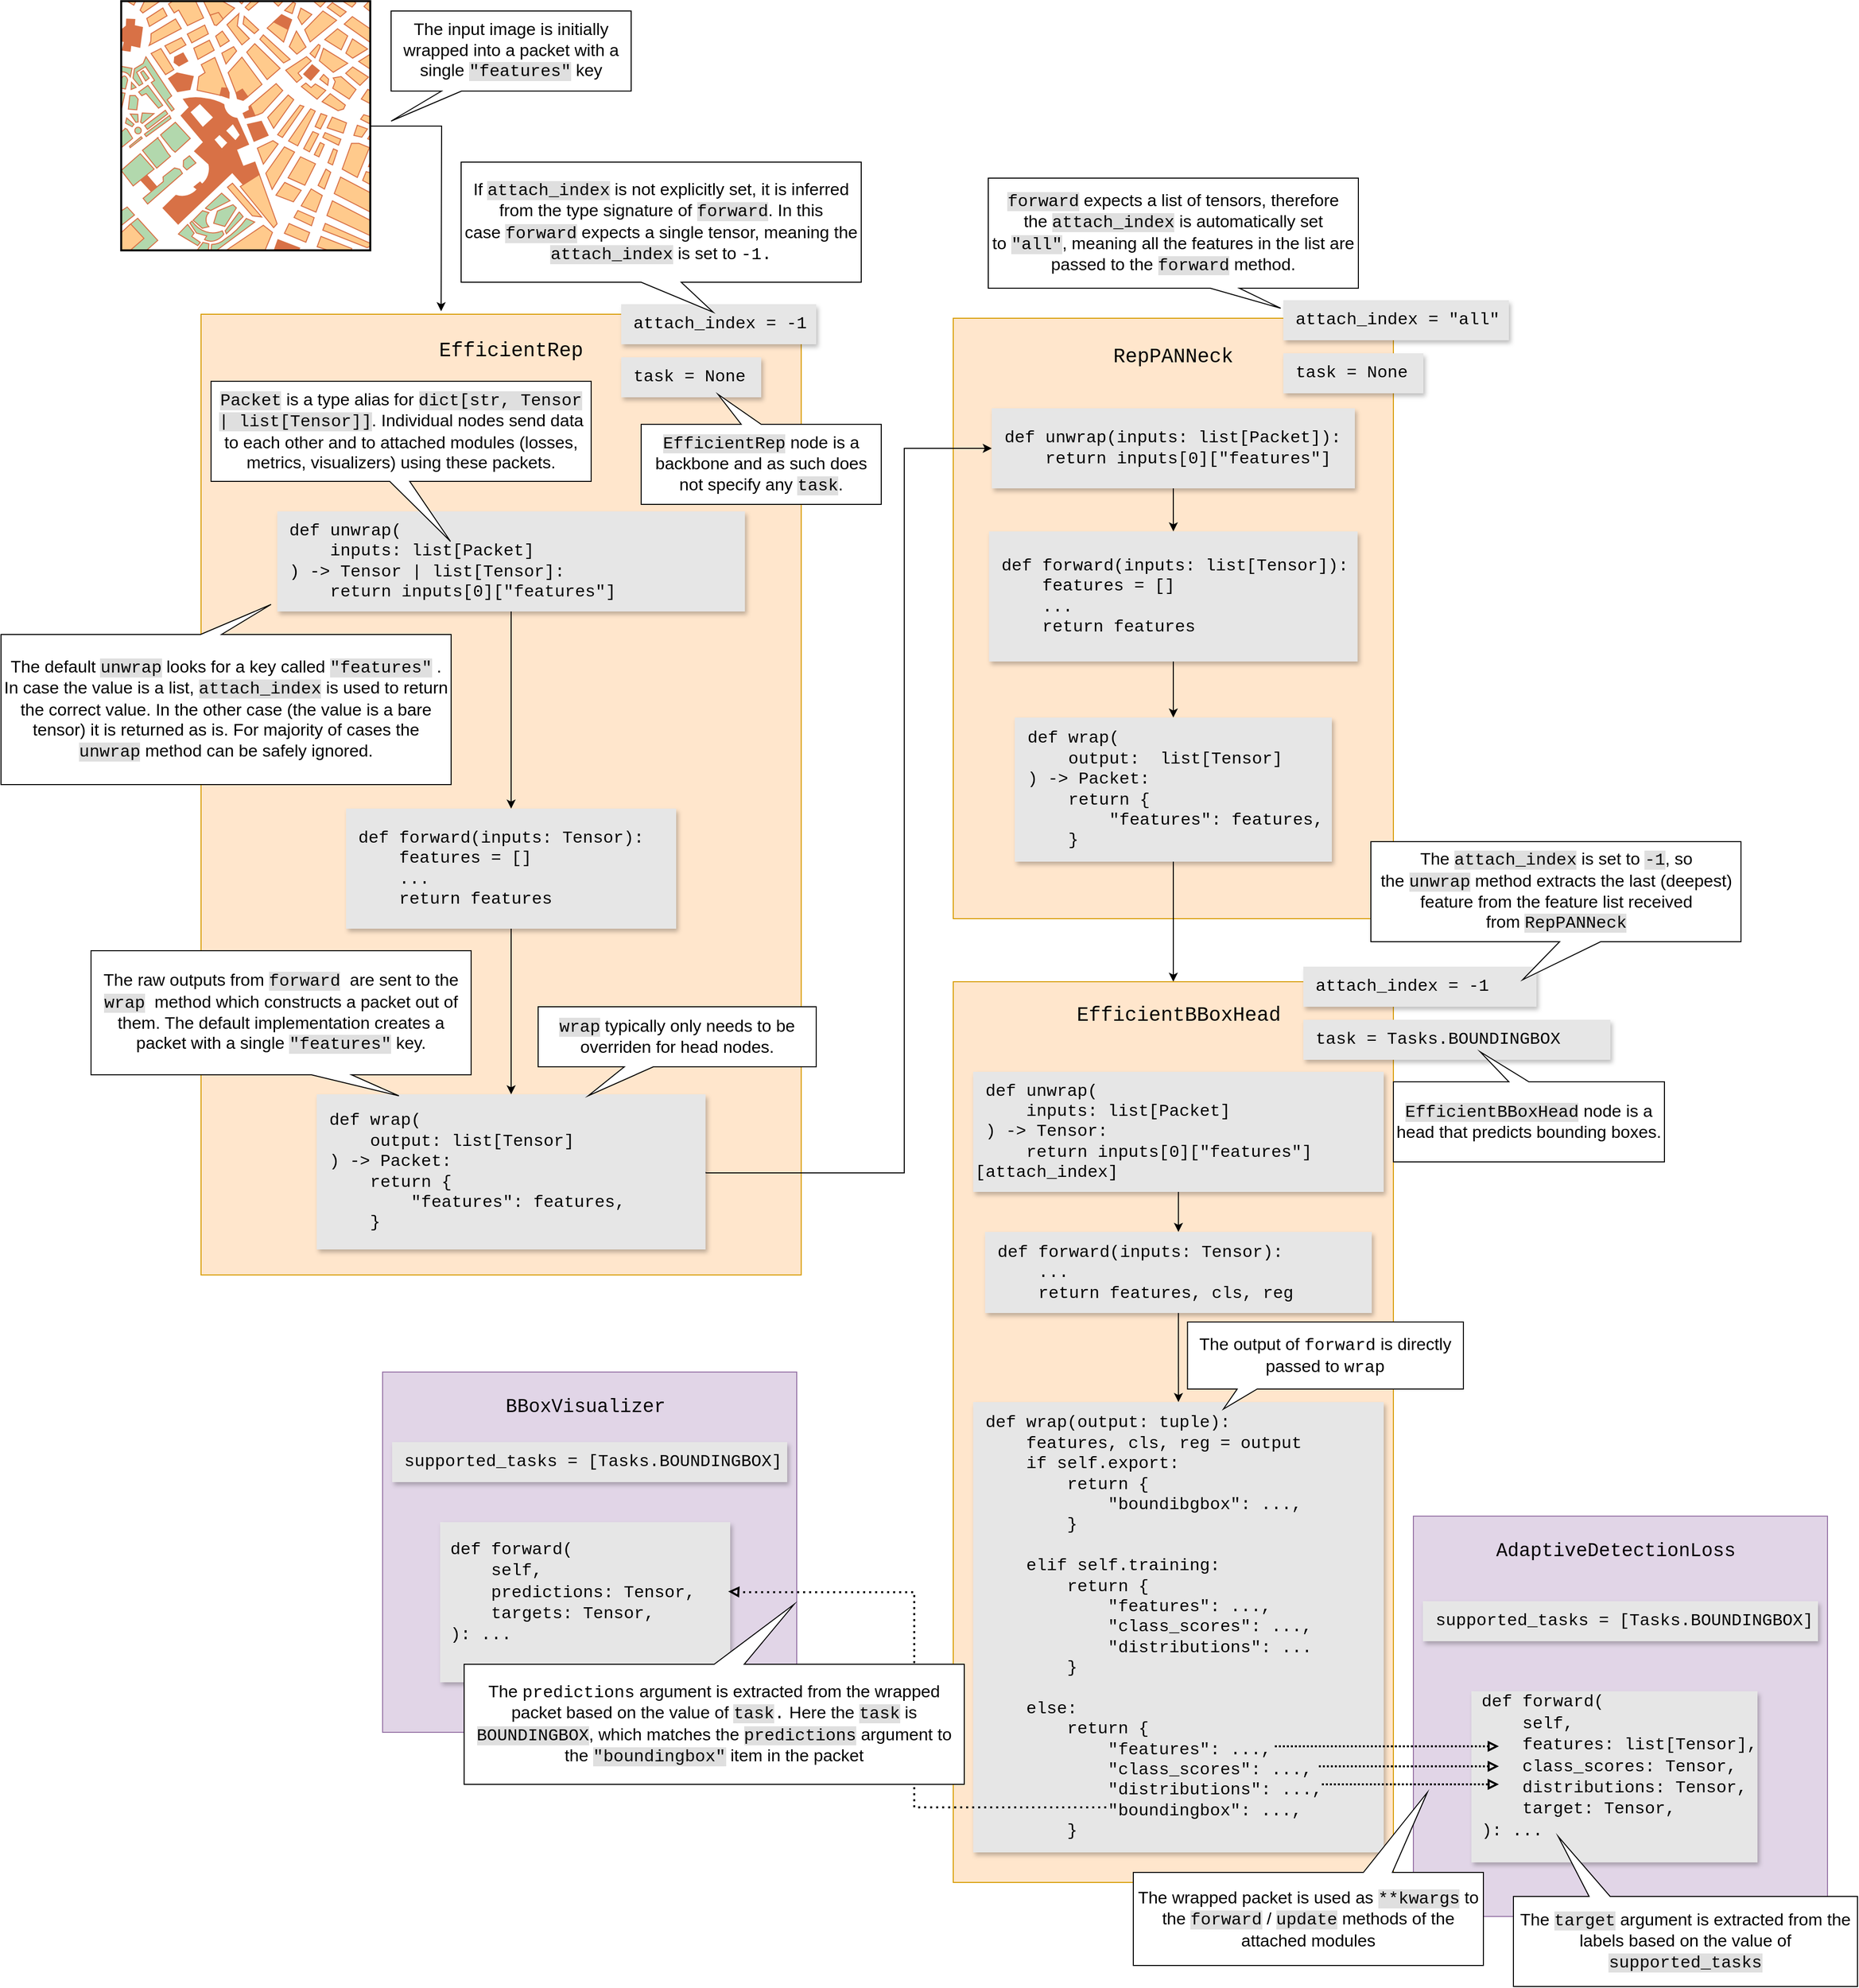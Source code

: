 <mxfile version="28.0.6">
  <diagram name="Page-1" id="Zw9uV29fOMbzmkmFfnGz">
    <mxGraphModel dx="5924" dy="3286" grid="1" gridSize="10" guides="1" tooltips="1" connect="1" arrows="1" fold="1" page="1" pageScale="1" pageWidth="850" pageHeight="1100" math="0" shadow="0">
      <root>
        <mxCell id="0" />
        <mxCell id="1" parent="0" />
        <mxCell id="_37iejXVek1QUt4RPsA0-9" value="" style="rounded=0;whiteSpace=wrap;html=1;fillColor=#ffe6cc;strokeColor=#d79b00;" parent="1" vertex="1">
          <mxGeometry x="609" y="-263" width="440" height="600" as="geometry" />
        </mxCell>
        <mxCell id="_37iejXVek1QUt4RPsA0-1" value="" style="rounded=0;whiteSpace=wrap;html=1;fillColor=#ffe6cc;strokeColor=#d79b00;" parent="1" vertex="1">
          <mxGeometry x="-143" y="-267" width="600" height="960" as="geometry" />
        </mxCell>
        <mxCell id="_37iejXVek1QUt4RPsA0-2" value="&lt;font face=&quot;Courier New&quot;&gt;EfficientRep&lt;/font&gt;" style="text;html=1;align=center;verticalAlign=middle;whiteSpace=wrap;rounded=0;fontSize=20;" parent="1" vertex="1">
          <mxGeometry x="47" y="-257" width="240" height="50" as="geometry" />
        </mxCell>
        <mxCell id="_37iejXVek1QUt4RPsA0-29" style="edgeStyle=orthogonalEdgeStyle;rounded=0;orthogonalLoop=1;jettySize=auto;html=1;exitX=0.5;exitY=1;exitDx=0;exitDy=0;entryX=0.5;entryY=0;entryDx=0;entryDy=0;" parent="1" source="_37iejXVek1QUt4RPsA0-3" target="_37iejXVek1QUt4RPsA0-4" edge="1">
          <mxGeometry relative="1" as="geometry" />
        </mxCell>
        <mxCell id="_37iejXVek1QUt4RPsA0-3" value="&amp;nbsp;def forward(inputs: Tensor):&lt;div&gt;&amp;nbsp; &amp;nbsp; &amp;nbsp;features = []&lt;/div&gt;&lt;div&gt;&amp;nbsp; &amp;nbsp; &amp;nbsp;...&lt;/div&gt;&lt;div&gt;&amp;nbsp; &amp;nbsp; &amp;nbsp;return features&lt;/div&gt;" style="text;html=1;align=left;verticalAlign=middle;whiteSpace=wrap;rounded=0;fontSize=17;fontFamily=Courier New;textShadow=0;fillColor=#E6E6E6;shadow=1;" parent="1" vertex="1">
          <mxGeometry x="1.99" y="227" width="330" height="120" as="geometry" />
        </mxCell>
        <mxCell id="_37iejXVek1QUt4RPsA0-20" style="edgeStyle=orthogonalEdgeStyle;rounded=0;orthogonalLoop=1;jettySize=auto;html=1;exitX=1;exitY=0.5;exitDx=0;exitDy=0;entryX=0;entryY=0.5;entryDx=0;entryDy=0;" parent="1" source="_37iejXVek1QUt4RPsA0-4" target="_37iejXVek1QUt4RPsA0-19" edge="1">
          <mxGeometry relative="1" as="geometry">
            <Array as="points">
              <mxPoint x="560" y="591" />
              <mxPoint x="560" y="-133" />
            </Array>
            <mxPoint x="750" y="-80" as="targetPoint" />
          </mxGeometry>
        </mxCell>
        <mxCell id="_37iejXVek1QUt4RPsA0-4" value="&amp;nbsp;def wrap(&lt;div&gt;&amp;nbsp; &amp;nbsp; &amp;nbsp;output: list[Tensor]&lt;/div&gt;&lt;div&gt;&amp;nbsp;) -&amp;gt; Packet:&lt;div&gt;&amp;nbsp; &amp;nbsp; &amp;nbsp;return {&lt;/div&gt;&lt;div&gt;&amp;nbsp; &amp;nbsp; &amp;nbsp; &amp;nbsp; &amp;nbsp;&quot;features&quot;: features,&lt;/div&gt;&lt;div&gt;&amp;nbsp; &amp;nbsp; &amp;nbsp;}&lt;br&gt;&lt;/div&gt;&lt;/div&gt;" style="text;html=1;align=left;verticalAlign=middle;whiteSpace=wrap;rounded=0;fontSize=17;fontFamily=Courier New;textShadow=0;fillColor=#E6E6E6;shadow=1;" parent="1" vertex="1">
          <mxGeometry x="-27.38" y="512.5" width="388.75" height="155" as="geometry" />
        </mxCell>
        <mxCell id="_37iejXVek1QUt4RPsA0-8" value="&amp;nbsp;attach_index = -1" style="text;html=1;align=left;verticalAlign=middle;whiteSpace=wrap;rounded=0;fontSize=17;fontFamily=Courier New;textShadow=0;fillColor=#E6E6E6;shadow=1;" parent="1" vertex="1">
          <mxGeometry x="277" y="-277" width="195" height="40" as="geometry" />
        </mxCell>
        <mxCell id="_37iejXVek1QUt4RPsA0-10" value="&lt;font face=&quot;Courier New&quot;&gt;RepPANNeck&lt;/font&gt;" style="text;html=1;align=center;verticalAlign=middle;whiteSpace=wrap;rounded=0;fontSize=20;" parent="1" vertex="1">
          <mxGeometry x="749" y="-241" width="160" height="30" as="geometry" />
        </mxCell>
        <mxCell id="a-gHkuGWtvwq_3vCU7H0-34" style="edgeStyle=orthogonalEdgeStyle;rounded=0;orthogonalLoop=1;jettySize=auto;html=1;exitX=0.5;exitY=1;exitDx=0;exitDy=0;" edge="1" parent="1" source="_37iejXVek1QUt4RPsA0-11" target="_37iejXVek1QUt4RPsA0-12">
          <mxGeometry relative="1" as="geometry" />
        </mxCell>
        <mxCell id="_37iejXVek1QUt4RPsA0-11" value="&amp;nbsp;def forward(inputs: list[Tensor]):&lt;div&gt;&amp;nbsp; &amp;nbsp; &amp;nbsp;features = []&lt;/div&gt;&lt;div&gt;&amp;nbsp; &amp;nbsp; &amp;nbsp;...&lt;/div&gt;&lt;div&gt;&amp;nbsp; &amp;nbsp; &amp;nbsp;return features&lt;/div&gt;" style="text;html=1;align=left;verticalAlign=middle;whiteSpace=wrap;rounded=0;fontSize=17;fontFamily=Courier New;textShadow=0;fillColor=#E6E6E6;shadow=1;" parent="1" vertex="1">
          <mxGeometry x="644.75" y="-50" width="368.5" height="130" as="geometry" />
        </mxCell>
        <mxCell id="a-gHkuGWtvwq_3vCU7H0-41" style="edgeStyle=orthogonalEdgeStyle;rounded=0;orthogonalLoop=1;jettySize=auto;html=1;exitX=0.5;exitY=1;exitDx=0;exitDy=0;entryX=0.5;entryY=0;entryDx=0;entryDy=0;" edge="1" parent="1" source="_37iejXVek1QUt4RPsA0-12" target="_37iejXVek1QUt4RPsA0-39">
          <mxGeometry relative="1" as="geometry" />
        </mxCell>
        <mxCell id="_37iejXVek1QUt4RPsA0-12" value="&amp;nbsp;def wrap(&lt;div&gt;&amp;nbsp; &amp;nbsp; &amp;nbsp;output:&amp;nbsp; list[Tensor]&lt;/div&gt;&lt;div&gt;&amp;nbsp;) -&amp;gt; Packet:&lt;div&gt;&amp;nbsp; &amp;nbsp; &amp;nbsp;return {&lt;/div&gt;&lt;div&gt;&amp;nbsp; &amp;nbsp; &amp;nbsp; &amp;nbsp; &amp;nbsp;&quot;features&quot;: features,&lt;/div&gt;&lt;div&gt;&amp;nbsp; &amp;nbsp; &amp;nbsp;}&lt;br&gt;&lt;/div&gt;&lt;/div&gt;" style="text;html=1;align=left;verticalAlign=middle;whiteSpace=wrap;rounded=0;fontSize=17;fontFamily=Courier New;textShadow=0;fillColor=#E6E6E6;shadow=1;" parent="1" vertex="1">
          <mxGeometry x="670.5" y="136" width="317" height="144" as="geometry" />
        </mxCell>
        <mxCell id="a-gHkuGWtvwq_3vCU7H0-33" style="edgeStyle=orthogonalEdgeStyle;rounded=0;orthogonalLoop=1;jettySize=auto;html=1;exitX=0.5;exitY=1;exitDx=0;exitDy=0;" edge="1" parent="1" source="_37iejXVek1QUt4RPsA0-19" target="_37iejXVek1QUt4RPsA0-11">
          <mxGeometry relative="1" as="geometry" />
        </mxCell>
        <mxCell id="_37iejXVek1QUt4RPsA0-19" value="&amp;nbsp;def unwrap(inputs: list[Packet]):&lt;div&gt;&amp;nbsp; &amp;nbsp; &amp;nbsp;return inputs[0][&quot;features&quot;]&lt;/div&gt;" style="text;html=1;align=left;verticalAlign=middle;whiteSpace=wrap;rounded=0;fontSize=17;fontFamily=Courier New;textShadow=0;fillColor=#E6E6E6;shadow=1;" parent="1" vertex="1">
          <mxGeometry x="647.5" y="-173" width="363" height="80" as="geometry" />
        </mxCell>
        <mxCell id="_37iejXVek1QUt4RPsA0-18" value="&amp;nbsp;attach_index = &quot;all&quot;" style="text;html=1;align=left;verticalAlign=middle;whiteSpace=wrap;rounded=0;fontSize=17;fontFamily=Courier New;textShadow=0;fillColor=#E6E6E6;shadow=1;" parent="1" vertex="1">
          <mxGeometry x="939" y="-281" width="225.5" height="40" as="geometry" />
        </mxCell>
        <mxCell id="_37iejXVek1QUt4RPsA0-27" value="&lt;font&gt;The raw outputs from &lt;font style=&quot;background-color: rgb(223, 223, 223);&quot; face=&quot;Courier New&quot;&gt;forward&lt;/font&gt;&amp;nbsp;&amp;nbsp;are sent to the &lt;font style=&quot;background-color: rgb(223, 223, 223);&quot; face=&quot;Courier New&quot;&gt;wrap&lt;/font&gt;&amp;nbsp;&amp;nbsp;method which constructs a packet out of them. The default &lt;font face=&quot;Helvetica&quot;&gt;implementation creates a packet with a single&lt;/font&gt;&amp;nbsp;&lt;font style=&quot;background-color: rgb(223, 223, 223);&quot; face=&quot;Courier New&quot;&gt;&quot;features&quot;&lt;/font&gt; key.&lt;/font&gt;" style="shape=callout;whiteSpace=wrap;html=1;perimeter=calloutPerimeter;align=center;fontSize=17;base=40;size=21;position=0.58;position2=0.81;" parent="1" vertex="1">
          <mxGeometry x="-253" y="369" width="380" height="145" as="geometry" />
        </mxCell>
        <mxCell id="_37iejXVek1QUt4RPsA0-32" style="edgeStyle=orthogonalEdgeStyle;rounded=0;orthogonalLoop=1;jettySize=auto;html=1;exitX=0.5;exitY=1;exitDx=0;exitDy=0;" parent="1" source="_37iejXVek1QUt4RPsA0-31" target="_37iejXVek1QUt4RPsA0-3" edge="1">
          <mxGeometry relative="1" as="geometry" />
        </mxCell>
        <mxCell id="_37iejXVek1QUt4RPsA0-31" value="&amp;nbsp;def unwrap(&lt;div&gt;&amp;nbsp; &amp;nbsp; &amp;nbsp;inputs: list[Packet]&lt;/div&gt;&lt;div&gt;&amp;nbsp;) -&amp;gt; Tensor | list[Tensor]:&lt;div&gt;&amp;nbsp; &amp;nbsp; &amp;nbsp;return inputs[0][&quot;features&quot;]&lt;/div&gt;&lt;/div&gt;" style="text;html=1;align=left;verticalAlign=middle;whiteSpace=wrap;rounded=0;fontSize=17;fontFamily=Courier New;textShadow=0;fillColor=#E6E6E6;shadow=1;" parent="1" vertex="1">
          <mxGeometry x="-66.76" y="-70" width="467.5" height="100" as="geometry" />
        </mxCell>
        <mxCell id="a-gHkuGWtvwq_3vCU7H0-54" style="edgeStyle=orthogonalEdgeStyle;rounded=0;orthogonalLoop=1;jettySize=auto;html=1;" edge="1" parent="1" source="_37iejXVek1QUt4RPsA0-35">
          <mxGeometry relative="1" as="geometry">
            <mxPoint x="97" y="-270" as="targetPoint" />
          </mxGeometry>
        </mxCell>
        <mxCell id="_37iejXVek1QUt4RPsA0-35" value="" style="verticalLabelPosition=bottom;shadow=0;dashed=0;align=center;html=1;verticalAlign=top;strokeWidth=1;shape=mxgraph.mockup.misc.map;" parent="1" vertex="1">
          <mxGeometry x="-223" y="-580" width="250" height="250" as="geometry" />
        </mxCell>
        <mxCell id="_37iejXVek1QUt4RPsA0-38" value="&lt;font style=&quot;font-size: 17px;&quot;&gt;The input image is initially wrapped into a packet with a single &lt;font style=&quot;background-color: rgb(223, 223, 223);&quot; face=&quot;Courier New&quot;&gt;&quot;features&quot;&lt;/font&gt; key&lt;/font&gt;" style="shape=callout;whiteSpace=wrap;html=1;perimeter=calloutPerimeter;align=center;position2=0;size=30;position=0.21;" parent="1" vertex="1">
          <mxGeometry x="46.99" y="-570" width="240" height="110" as="geometry" />
        </mxCell>
        <mxCell id="_37iejXVek1QUt4RPsA0-26" value="&lt;span style=&quot;font-family: &amp;quot;Courier New&amp;quot;; background-color: rgb(223, 223, 223);&quot;&gt;forward&lt;/span&gt;&amp;nbsp;expects a list of tensors, therefore the&amp;nbsp;&lt;span style=&quot;font-family: &amp;quot;Courier New&amp;quot;; background-color: rgb(223, 223, 223);&quot;&gt;attach_index&lt;/span&gt;&amp;nbsp;is automatically set to&amp;nbsp;&lt;span style=&quot;font-family: &amp;quot;Courier New&amp;quot;; background-color: rgb(223, 223, 223);&quot;&gt;&quot;all&quot;&lt;/span&gt;, meaning all the features in the list are passed to the&amp;nbsp;&lt;span style=&quot;font-family: &amp;quot;Courier New&amp;quot;; background-color: rgb(223, 223, 223);&quot;&gt;forward&lt;/span&gt;&amp;nbsp;method." style="shape=callout;whiteSpace=wrap;html=1;perimeter=calloutPerimeter;align=center;size=20;position=0.6;position2=0.79;fontSize=17;base=29;" parent="1" vertex="1">
          <mxGeometry x="644" y="-403" width="370" height="130" as="geometry" />
        </mxCell>
        <mxCell id="_37iejXVek1QUt4RPsA0-24" value="&lt;font&gt;The default &lt;font style=&quot;background-color: rgb(223, 223, 223);&quot; face=&quot;Courier New&quot;&gt;unwrap&lt;/font&gt;&amp;nbsp;looks for a key called&amp;nbsp;&lt;font style=&quot;background-color: rgb(223, 223, 223);&quot; face=&quot;Courier New&quot;&gt;&quot;features&quot;&lt;/font&gt;&amp;nbsp;. In case the value is a list, &lt;font style=&quot;background-color: rgb(223, 223, 223);&quot; face=&quot;Courier New&quot;&gt;attach_index&lt;/font&gt; is used to return the correct value. In the other case (the value is a bare tensor) it is returned as is&lt;font&gt;. For majority of cases the &lt;font style=&quot;background-color: rgb(223, 223, 223);&quot; face=&quot;Courier New&quot;&gt;unwrap&lt;/font&gt; method can be safely ignored.&lt;/font&gt;&lt;/font&gt;" style="shape=callout;whiteSpace=wrap;html=1;perimeter=calloutPerimeter;align=center;fontSize=17;size=30;position=0.51;base=21;position2=0.4;direction=west;" parent="1" vertex="1">
          <mxGeometry x="-343" y="23" width="450" height="180" as="geometry" />
        </mxCell>
        <mxCell id="a-gHkuGWtvwq_3vCU7H0-28" value="&amp;nbsp;task = None" style="text;html=1;align=left;verticalAlign=middle;whiteSpace=wrap;rounded=0;fontSize=17;fontFamily=Courier New;textShadow=0;fillColor=#E6E6E6;shadow=1;" vertex="1" parent="1">
          <mxGeometry x="277" y="-224" width="140" height="40" as="geometry" />
        </mxCell>
        <mxCell id="a-gHkuGWtvwq_3vCU7H0-29" value="&lt;span style=&quot;font-size: 17px;&quot;&gt;&lt;font style=&quot;background-color: rgb(223, 223, 223);&quot; face=&quot;Courier New&quot;&gt;Packet&lt;/font&gt; is a type alias for &lt;font style=&quot;background-color: rgb(223, 223, 223);&quot; face=&quot;Courier New&quot;&gt;dict[str, Tensor | list[Tensor]]&lt;/font&gt;. Individual nodes send data to each other and to attached modules (losses, metrics, visualizers) using these packets.&lt;/span&gt;" style="shape=callout;whiteSpace=wrap;html=1;perimeter=calloutPerimeter;align=center;position2=0.63;size=60;position=0.47;" vertex="1" parent="1">
          <mxGeometry x="-133" y="-200" width="380" height="160" as="geometry" />
        </mxCell>
        <mxCell id="_37iejXVek1QUt4RPsA0-30" value="&lt;font&gt;If &lt;font style=&quot;background-color: rgb(223, 223, 223);&quot; face=&quot;Courier New&quot;&gt;attach_index&lt;/font&gt; is not explicitly set, it is inferred from the type signature of &lt;font style=&quot;background-color: rgb(223, 223, 223);&quot; face=&quot;Courier New&quot;&gt;forward&lt;/font&gt;. In this case&amp;nbsp;&lt;font style=&quot;background-color: rgb(223, 223, 223);&quot; face=&quot;Courier New&quot;&gt;forward&lt;/font&gt; expects a single tensor, meaning the &lt;font style=&quot;background-color: rgb(223, 223, 223);&quot; face=&quot;Courier New&quot;&gt;attach_index&lt;/font&gt; is set to &lt;font face=&quot;Courier New&quot;&gt;-1.&lt;/font&gt;&lt;/font&gt;" style="shape=callout;whiteSpace=wrap;html=1;perimeter=calloutPerimeter;align=center;size=30;position=0.45;position2=0.63;base=40;fontSize=17;direction=east;" parent="1" vertex="1">
          <mxGeometry x="117" y="-419" width="400" height="150" as="geometry" />
        </mxCell>
        <mxCell id="a-gHkuGWtvwq_3vCU7H0-30" value="&lt;span style=&quot;font-size: 17px;&quot;&gt;&lt;font style=&quot;background-color: rgb(223, 223, 223);&quot; face=&quot;Courier New&quot;&gt;EfficientRep&lt;/font&gt; node is a backbone and as such does not specify any &lt;font style=&quot;background-color: rgb(223, 223, 223);&quot; face=&quot;Courier New&quot;&gt;task&lt;/font&gt;.&lt;/span&gt;" style="shape=callout;whiteSpace=wrap;html=1;perimeter=calloutPerimeter;align=center;position2=0.68;direction=west;" vertex="1" parent="1">
          <mxGeometry x="297" y="-187" width="240" height="110" as="geometry" />
        </mxCell>
        <mxCell id="a-gHkuGWtvwq_3vCU7H0-31" value="&lt;font style=&quot;background-color: rgb(223, 223, 223);&quot; face=&quot;Courier New&quot;&gt;wrap&lt;/font&gt; typically only needs to be overriden for head nodes." style="shape=callout;whiteSpace=wrap;html=1;perimeter=calloutPerimeter;align=center;fontSize=17;base=29;size=29;position=0.31;position2=0.18;" vertex="1" parent="1">
          <mxGeometry x="194" y="425" width="278" height="89" as="geometry" />
        </mxCell>
        <mxCell id="a-gHkuGWtvwq_3vCU7H0-32" value="&amp;nbsp;task = None" style="text;html=1;align=left;verticalAlign=middle;whiteSpace=wrap;rounded=0;fontSize=17;fontFamily=Courier New;textShadow=0;fillColor=#E6E6E6;shadow=1;" vertex="1" parent="1">
          <mxGeometry x="939" y="-228" width="140" height="40" as="geometry" />
        </mxCell>
        <mxCell id="_37iejXVek1QUt4RPsA0-66" value="" style="rounded=0;whiteSpace=wrap;html=1;fillColor=#e1d5e7;strokeColor=#9673a6;" parent="1" vertex="1">
          <mxGeometry x="38.5" y="790" width="414" height="360" as="geometry" />
        </mxCell>
        <mxCell id="_37iejXVek1QUt4RPsA0-67" value="&lt;font face=&quot;Courier New&quot; style=&quot;font-size: 19px;&quot;&gt;BBoxVisualizer&lt;/font&gt;" style="text;html=1;align=center;verticalAlign=middle;whiteSpace=wrap;rounded=0;" parent="1" vertex="1">
          <mxGeometry x="118.5" y="810" width="245" height="30" as="geometry" />
        </mxCell>
        <mxCell id="_37iejXVek1QUt4RPsA0-68" value="&lt;div&gt;&lt;font face=&quot;Courier New&quot;&gt;&amp;nbsp;def forward(&lt;/font&gt;&lt;/div&gt;&lt;div&gt;&lt;font face=&quot;Courier New&quot;&gt;&amp;nbsp; &amp;nbsp; &amp;nbsp;self,&lt;/font&gt;&lt;/div&gt;&lt;div&gt;&lt;font face=&quot;Courier New&quot;&gt;&amp;nbsp; &amp;nbsp; &amp;nbsp;predictions: Tensor,&lt;/font&gt;&lt;/div&gt;&lt;div&gt;&lt;font face=&quot;Courier New&quot;&gt;&amp;nbsp; &amp;nbsp; &amp;nbsp;targets: Tensor,&lt;/font&gt;&lt;/div&gt;&lt;div&gt;&lt;font face=&quot;Courier New&quot;&gt;&amp;nbsp;): ...&lt;/font&gt;&lt;/div&gt;&lt;div&gt;&lt;br&gt;&lt;/div&gt;" style="text;html=1;align=left;verticalAlign=middle;whiteSpace=wrap;rounded=0;labelBackgroundColor=none;spacing=0;labelBorderColor=none;textShadow=0;fontSize=17;fillColor=#E6E6E6;shadow=1;" parent="1" vertex="1">
          <mxGeometry x="96" y="940" width="290" height="160" as="geometry" />
        </mxCell>
        <mxCell id="_37iejXVek1QUt4RPsA0-70" value="&amp;nbsp;supported_tasks = [Tasks.BOUNDINGBOX]" style="text;html=1;align=left;verticalAlign=middle;whiteSpace=wrap;rounded=0;fontSize=17;fontFamily=Courier New;textShadow=0;fillColor=#E6E6E6;shadow=1;" parent="1" vertex="1">
          <mxGeometry x="48" y="860" width="395" height="40" as="geometry" />
        </mxCell>
        <mxCell id="_37iejXVek1QUt4RPsA0-39" value="" style="rounded=0;whiteSpace=wrap;html=1;fillColor=#ffe6cc;strokeColor=#d79b00;fontSize=17;" parent="1" vertex="1">
          <mxGeometry x="609" y="400" width="440" height="900" as="geometry" />
        </mxCell>
        <mxCell id="_37iejXVek1QUt4RPsA0-57" style="edgeStyle=orthogonalEdgeStyle;rounded=0;orthogonalLoop=1;jettySize=auto;html=1;exitX=0.5;exitY=1;exitDx=0;exitDy=0;entryX=0.5;entryY=0;entryDx=0;entryDy=0;" parent="1" source="_37iejXVek1QUt4RPsA0-41" target="_37iejXVek1QUt4RPsA0-42" edge="1">
          <mxGeometry relative="1" as="geometry" />
        </mxCell>
        <mxCell id="_37iejXVek1QUt4RPsA0-41" value="&amp;nbsp;def forward(inputs: Tensor):&lt;div&gt;&amp;nbsp; &amp;nbsp; &amp;nbsp;&lt;span style=&quot;background-color: transparent; color: light-dark(rgb(0, 0, 0), rgb(255, 255, 255));&quot;&gt;...&lt;/span&gt;&lt;/div&gt;&lt;div&gt;&amp;nbsp; &amp;nbsp; &amp;nbsp;return features, cls, reg&lt;/div&gt;" style="text;html=1;align=left;verticalAlign=middle;whiteSpace=wrap;rounded=0;fontSize=17;fontFamily=Courier New;textShadow=0;fillColor=#E6E6E6;shadow=1;" parent="1" vertex="1">
          <mxGeometry x="640.833" y="650" width="386.543" height="81" as="geometry" />
        </mxCell>
        <mxCell id="_37iejXVek1QUt4RPsA0-42" value="&amp;nbsp;def wrap(output: tuple):&lt;div&gt;&amp;nbsp; &amp;nbsp; &amp;nbsp;features, cls, reg = output&lt;/div&gt;&lt;div&gt;&amp;nbsp; &amp;nbsp; &amp;nbsp;if self.export:&lt;/div&gt;&lt;div&gt;&amp;nbsp; &amp;nbsp; &amp;nbsp; &amp;nbsp; &amp;nbsp;return {&lt;/div&gt;&lt;div&gt;&amp;nbsp; &amp;nbsp; &amp;nbsp; &amp;nbsp; &amp;nbsp; &amp;nbsp; &amp;nbsp;&quot;boundibgbox&quot;: ...,&lt;/div&gt;&lt;div&gt;&amp;nbsp; &amp;nbsp; &amp;nbsp; &amp;nbsp; &amp;nbsp;}&lt;/div&gt;&lt;div&gt;&lt;br&gt;&lt;/div&gt;&lt;div&gt;&amp;nbsp; &amp;nbsp; &amp;nbsp;elif self.training:&lt;/div&gt;&lt;div&gt;&lt;div&gt;&amp;nbsp; &amp;nbsp; &amp;nbsp; &amp;nbsp; &amp;nbsp;return {&lt;/div&gt;&lt;div&gt;&amp;nbsp; &amp;nbsp; &amp;nbsp; &amp;nbsp; &amp;nbsp; &amp;nbsp; &amp;nbsp;&quot;features&quot;: ...,&lt;/div&gt;&lt;div&gt;&amp;nbsp; &amp;nbsp; &amp;nbsp; &amp;nbsp; &amp;nbsp; &amp;nbsp; &amp;nbsp;&quot;class_scores&quot;: ...,&lt;/div&gt;&lt;div&gt;&amp;nbsp; &amp;nbsp; &amp;nbsp; &amp;nbsp; &amp;nbsp; &amp;nbsp; &amp;nbsp;&quot;distributions&quot;: ...&lt;/div&gt;&lt;div&gt;&amp;nbsp; &amp;nbsp; &amp;nbsp; &amp;nbsp; &amp;nbsp;}&lt;br&gt;&lt;/div&gt;&lt;/div&gt;&lt;div&gt;&lt;br&gt;&lt;/div&gt;&lt;div&gt;&amp;nbsp; &amp;nbsp; &amp;nbsp;else:&lt;/div&gt;&lt;div&gt;&amp;nbsp; &amp;nbsp; &amp;nbsp;&amp;nbsp;&lt;span style=&quot;background-color: transparent; color: light-dark(rgb(0, 0, 0), rgb(255, 255, 255));&quot;&gt;&amp;nbsp; &amp;nbsp;return {&lt;/span&gt;&lt;/div&gt;&lt;div&gt;&amp;nbsp; &amp;nbsp; &amp;nbsp; &amp;nbsp; &amp;nbsp; &amp;nbsp; &amp;nbsp;&quot;features&quot;: ...,&lt;/div&gt;&lt;div&gt;&amp;nbsp; &amp;nbsp; &amp;nbsp; &amp;nbsp; &amp;nbsp; &amp;nbsp; &amp;nbsp;&quot;class_scores&quot;: ...,&lt;/div&gt;&lt;div&gt;&amp;nbsp; &amp;nbsp; &amp;nbsp; &amp;nbsp; &amp;nbsp; &amp;nbsp; &amp;nbsp;&quot;distributions&quot;: ...,&lt;/div&gt;&lt;div&gt;&amp;nbsp; &amp;nbsp; &amp;nbsp; &amp;nbsp; &amp;nbsp; &amp;nbsp; &amp;nbsp;&quot;boundingbox&quot;: ...,&lt;br&gt;&lt;/div&gt;&lt;div&gt;&amp;nbsp; &amp;nbsp; &amp;nbsp; &amp;nbsp; &amp;nbsp;}&lt;/div&gt;" style="text;html=1;align=left;verticalAlign=middle;whiteSpace=wrap;rounded=0;fontSize=17;fontFamily=Courier New;textShadow=0;fillColor=#E6E6E6;shadow=1;" parent="1" vertex="1">
          <mxGeometry x="628.906" y="820" width="410.418" height="450" as="geometry" />
        </mxCell>
        <mxCell id="a-gHkuGWtvwq_3vCU7H0-43" style="edgeStyle=orthogonalEdgeStyle;rounded=0;orthogonalLoop=1;jettySize=auto;html=1;exitX=0.5;exitY=1;exitDx=0;exitDy=0;entryX=0.5;entryY=0;entryDx=0;entryDy=0;" edge="1" parent="1" source="_37iejXVek1QUt4RPsA0-45" target="_37iejXVek1QUt4RPsA0-41">
          <mxGeometry relative="1" as="geometry" />
        </mxCell>
        <mxCell id="_37iejXVek1QUt4RPsA0-45" value="&amp;nbsp;def unwrap(&lt;div&gt;&amp;nbsp; &amp;nbsp; &amp;nbsp;inputs: list[Packet]&lt;/div&gt;&lt;div&gt;&amp;nbsp;) -&amp;gt; Tensor:&lt;div&gt;&amp;nbsp; &amp;nbsp; &amp;nbsp;return inputs[0][&quot;features&quot;][attach_index]&lt;/div&gt;&lt;/div&gt;" style="text;html=1;align=left;verticalAlign=middle;whiteSpace=wrap;rounded=0;fontSize=17;fontFamily=Courier New;textShadow=0;fillColor=#E6E6E6;shadow=1;" parent="1" vertex="1">
          <mxGeometry x="628.9" y="490" width="410.42" height="120" as="geometry" />
        </mxCell>
        <mxCell id="_37iejXVek1QUt4RPsA0-52" value="&lt;font face=&quot;Courier New&quot;&gt;EfficientBBoxHead&lt;/font&gt;" style="text;html=1;align=center;verticalAlign=middle;whiteSpace=wrap;rounded=0;fontSize=20;" parent="1" vertex="1">
          <mxGeometry x="694.835" y="416.5" width="278.538" height="30" as="geometry" />
        </mxCell>
        <mxCell id="_37iejXVek1QUt4RPsA0-58" value="The &lt;font face=&quot;Helvetica&quot;&gt;output&lt;/font&gt; of &lt;font face=&quot;Courier New&quot;&gt;forward&lt;/font&gt; is directly passed to &lt;font face=&quot;Courier New&quot;&gt;wrap&lt;/font&gt;" style="shape=callout;whiteSpace=wrap;html=1;perimeter=calloutPerimeter;align=center;size=20;position=0.18;position2=0.13;fontSize=17;" parent="1" vertex="1">
          <mxGeometry x="843.2" y="740" width="275.8" height="87" as="geometry" />
        </mxCell>
        <mxCell id="_37iejXVek1QUt4RPsA0-64" value="&amp;nbsp;task = Tasks.BOUNDINGBOX" style="text;html=1;align=left;verticalAlign=middle;whiteSpace=wrap;rounded=0;fontSize=17;fontFamily=Courier New;textShadow=0;fillColor=#E6E6E6;shadow=1;" parent="1" vertex="1">
          <mxGeometry x="959.004" y="438" width="306.961" height="40" as="geometry" />
        </mxCell>
        <mxCell id="_37iejXVek1QUt4RPsA0-48" value="&amp;nbsp;attach_index = -1" style="text;html=1;align=left;verticalAlign=middle;whiteSpace=wrap;rounded=0;fontSize=17;fontFamily=Courier New;textShadow=0;fillColor=#E6E6E6;shadow=1;" parent="1" vertex="1">
          <mxGeometry x="959.003" y="385" width="233.063" height="40" as="geometry" />
        </mxCell>
        <mxCell id="a-gHkuGWtvwq_3vCU7H0-39" value="&lt;span style=&quot;font-family: &amp;quot;Courier New&amp;quot;; font-size: 17px; background-color: rgb(223, 223, 223);&quot;&gt;EfficientBBoxHead&lt;/span&gt;&lt;span style=&quot;font-size: 17px;&quot;&gt;&amp;nbsp;node is a head that predicts bounding boxes.&lt;/span&gt;" style="shape=callout;whiteSpace=wrap;html=1;perimeter=calloutPerimeter;align=center;position2=0.68;direction=west;" vertex="1" parent="1">
          <mxGeometry x="1049" y="470" width="271" height="110" as="geometry" />
        </mxCell>
        <mxCell id="a-gHkuGWtvwq_3vCU7H0-40" value="The&amp;nbsp;&lt;span style=&quot;font-family: &amp;quot;Courier New&amp;quot;; background-color: rgb(223, 223, 223);&quot;&gt;attach_index&lt;/span&gt;&amp;nbsp;is set to&amp;nbsp;&lt;span style=&quot;font-family: &amp;quot;Courier New&amp;quot;; background-color: rgb(223, 223, 223);&quot;&gt;-1&lt;/span&gt;, so the&amp;nbsp;&lt;span style=&quot;font-family: &amp;quot;Courier New&amp;quot;; background-color: rgb(223, 223, 223);&quot;&gt;unwrap&lt;/span&gt;&amp;nbsp;method extracts the last (deepest) feature from the feature list received from&amp;nbsp;&lt;span style=&quot;font-family: &amp;quot;Courier New&amp;quot;; background-color: rgb(223, 223, 223);&quot;&gt;RepPANNeck&lt;/span&gt;" style="shape=callout;whiteSpace=wrap;html=1;perimeter=calloutPerimeter;align=center;size=38;position=0.51;position2=0.41;fontSize=17;base=41;" vertex="1" parent="1">
          <mxGeometry x="1026.5" y="260" width="370" height="138" as="geometry" />
        </mxCell>
        <mxCell id="_37iejXVek1QUt4RPsA0-75" style="edgeStyle=orthogonalEdgeStyle;rounded=0;orthogonalLoop=1;jettySize=auto;html=1;exitX=0.328;exitY=0.911;exitDx=0;exitDy=0;exitPerimeter=0;dashed=1;strokeWidth=2;dashPattern=1 2;endArrow=block;endFill=0;entryX=0.993;entryY=0.433;entryDx=0;entryDy=0;entryPerimeter=0;movable=1;resizable=1;rotatable=1;deletable=1;editable=1;locked=0;connectable=1;" parent="1" edge="1" target="_37iejXVek1QUt4RPsA0-68">
          <mxGeometry relative="1" as="geometry">
            <mxPoint x="761.908" y="1224.95" as="sourcePoint" />
            <mxPoint x="400" y="1170" as="targetPoint" />
            <Array as="points">
              <mxPoint x="570" y="1225" />
              <mxPoint x="570" y="1010" />
              <mxPoint x="400" y="1010" />
            </Array>
          </mxGeometry>
        </mxCell>
        <mxCell id="_37iejXVek1QUt4RPsA0-76" value="The &lt;font face=&quot;Courier New&quot;&gt;predictions&lt;/font&gt;&amp;nbsp;argument is extracted from the wrapped packet based on the value of &lt;font face=&quot;Courier New&quot;&gt;&lt;span style=&quot;background-color: rgb(223, 223, 223);&quot;&gt;task&lt;/span&gt;.&lt;/font&gt;&amp;nbsp;Here the &lt;font style=&quot;background-color: rgb(223, 223, 223);&quot; face=&quot;Courier New&quot;&gt;task&lt;/font&gt; is &lt;font style=&quot;background-color: rgb(223, 223, 223);&quot; face=&quot;Courier New&quot;&gt;BOUNDINGBOX&lt;/font&gt;, which matches the&amp;nbsp;&lt;font style=&quot;background-color: rgb(223, 223, 223);&quot; face=&quot;Courier New&quot;&gt;predictions&lt;/font&gt;&amp;nbsp;argument to the &lt;font style=&quot;background-color: rgb(223, 223, 223);&quot; face=&quot;Courier New&quot;&gt;&quot;boundingbox&quot;&lt;/font&gt; item in the packet" style="shape=callout;whiteSpace=wrap;html=1;perimeter=calloutPerimeter;align=center;size=60;position=0.5;position2=0.66;fontSize=17;flipV=1;base=30;" parent="1" vertex="1">
          <mxGeometry x="120" y="1022" width="500" height="180" as="geometry" />
        </mxCell>
        <mxCell id="_37iejXVek1QUt4RPsA0-50" value="" style="rounded=0;whiteSpace=wrap;html=1;fillColor=#e1d5e7;strokeColor=#9673a6;" parent="1" vertex="1">
          <mxGeometry x="1069" y="934" width="414" height="400" as="geometry" />
        </mxCell>
        <mxCell id="_37iejXVek1QUt4RPsA0-40" value="&lt;font face=&quot;Courier New&quot; style=&quot;font-size: 19px;&quot;&gt;AdaptiveDetectionLoss&lt;/font&gt;" style="text;html=1;align=center;verticalAlign=middle;whiteSpace=wrap;rounded=0;" parent="1" vertex="1">
          <mxGeometry x="1149" y="954" width="245" height="30" as="geometry" />
        </mxCell>
        <mxCell id="_37iejXVek1QUt4RPsA0-54" value="&lt;div&gt;&lt;font face=&quot;Courier New&quot;&gt;&amp;nbsp;def forward(&lt;/font&gt;&lt;/div&gt;&lt;div&gt;&lt;font face=&quot;Courier New&quot;&gt;&amp;nbsp; &amp;nbsp; &amp;nbsp;self,&lt;/font&gt;&lt;/div&gt;&lt;div&gt;&lt;font face=&quot;Courier New&quot;&gt;&amp;nbsp; &amp;nbsp; &amp;nbsp;features: list[Tensor],&lt;/font&gt;&lt;/div&gt;&lt;div&gt;&lt;font face=&quot;Courier New&quot;&gt;&amp;nbsp; &amp;nbsp; &amp;nbsp;class_scores: Tensor,&lt;/font&gt;&lt;/div&gt;&lt;div&gt;&lt;font face=&quot;Courier New&quot;&gt;&amp;nbsp; &amp;nbsp; &amp;nbsp;distributions: Tensor,&lt;/font&gt;&lt;/div&gt;&lt;div&gt;&lt;font face=&quot;Courier New&quot;&gt;&amp;nbsp; &amp;nbsp; &amp;nbsp;target: Tensor,&lt;/font&gt;&lt;/div&gt;&lt;div&gt;&lt;font face=&quot;Courier New&quot;&gt;&amp;nbsp;): ...&lt;/font&gt;&lt;/div&gt;&lt;div&gt;&lt;br&gt;&lt;/div&gt;" style="text;html=1;align=left;verticalAlign=middle;whiteSpace=wrap;rounded=0;labelBackgroundColor=light-dark(#E6E6E6,#515151);spacing=0;labelBorderColor=none;textShadow=1;fontSize=17;" parent="1" vertex="1">
          <mxGeometry x="1126.5" y="1096" width="290" height="195.5" as="geometry" />
        </mxCell>
        <mxCell id="_37iejXVek1QUt4RPsA0-59" value="" style="endArrow=block;html=1;rounded=0;entryX=0.095;entryY=0.317;entryDx=0;entryDy=0;entryPerimeter=0;strokeWidth=2;endFill=0;dashed=1;dashPattern=1 1;" parent="1" edge="1">
          <mxGeometry width="50" height="50" relative="1" as="geometry">
            <mxPoint x="974.5" y="1184" as="sourcePoint" />
            <mxPoint x="1154.5" y="1184" as="targetPoint" />
          </mxGeometry>
        </mxCell>
        <mxCell id="_37iejXVek1QUt4RPsA0-60" value="" style="endArrow=block;html=1;rounded=0;entryX=0.095;entryY=0.317;entryDx=0;entryDy=0;entryPerimeter=0;strokeWidth=2;endFill=0;dashed=1;dashPattern=1 1;" parent="1" edge="1">
          <mxGeometry width="50" height="50" relative="1" as="geometry">
            <mxPoint x="977.5" y="1202" as="sourcePoint" />
            <mxPoint x="1154.5" y="1202" as="targetPoint" />
          </mxGeometry>
        </mxCell>
        <mxCell id="_37iejXVek1QUt4RPsA0-61" value="" style="endArrow=block;html=1;rounded=0;entryX=0.095;entryY=0.317;entryDx=0;entryDy=0;entryPerimeter=0;strokeWidth=2;endFill=0;dashed=1;dashPattern=1 1;" parent="1" edge="1">
          <mxGeometry width="50" height="50" relative="1" as="geometry">
            <mxPoint x="930.5" y="1164" as="sourcePoint" />
            <mxPoint x="1154.5" y="1164" as="targetPoint" />
          </mxGeometry>
        </mxCell>
        <mxCell id="_37iejXVek1QUt4RPsA0-62" value="The wrapped packet is used as &lt;font style=&quot;background-color: rgb(223, 223, 223);&quot; face=&quot;Courier New&quot;&gt;**kwargs&lt;/font&gt; to the &lt;font style=&quot;background-color: rgb(223, 223, 223);&quot; face=&quot;Courier New&quot;&gt;forward&lt;/font&gt;&amp;nbsp;/&amp;nbsp;&lt;font style=&quot;background-color: rgb(223, 223, 223);&quot; face=&quot;Courier New&quot;&gt;update&lt;/font&gt; methods of the attached modules" style="shape=callout;whiteSpace=wrap;html=1;perimeter=calloutPerimeter;align=center;size=80;position=0.26;position2=0.16;fontSize=17;base=29;flipH=1;flipV=1;" parent="1" vertex="1">
          <mxGeometry x="789" y="1210" width="350" height="173" as="geometry" />
        </mxCell>
        <mxCell id="_37iejXVek1QUt4RPsA0-49" value="The &lt;font style=&quot;background-color: rgb(223, 223, 223);&quot; face=&quot;Courier New&quot;&gt;target&lt;/font&gt;&amp;nbsp;argument is extracted from the labels based on the value of &lt;font style=&quot;background-color: rgb(223, 223, 223);&quot; face=&quot;Courier New&quot;&gt;supported_tasks&lt;/font&gt;" style="shape=callout;whiteSpace=wrap;html=1;perimeter=calloutPerimeter;align=center;size=60;position=0.22;position2=0.13;fontSize=17;flipV=1;base=21;" parent="1" vertex="1">
          <mxGeometry x="1169" y="1254" width="344" height="150" as="geometry" />
        </mxCell>
        <mxCell id="_37iejXVek1QUt4RPsA0-65" value="&amp;nbsp;supported_tasks = [Tasks.BOUNDINGBOX]" style="text;html=1;align=left;verticalAlign=middle;whiteSpace=wrap;rounded=0;fontSize=17;fontFamily=Courier New;textShadow=0;fillColor=#E6E6E6;shadow=1;" parent="1" vertex="1">
          <mxGeometry x="1078.5" y="1019" width="395" height="40" as="geometry" />
        </mxCell>
      </root>
    </mxGraphModel>
  </diagram>
</mxfile>
